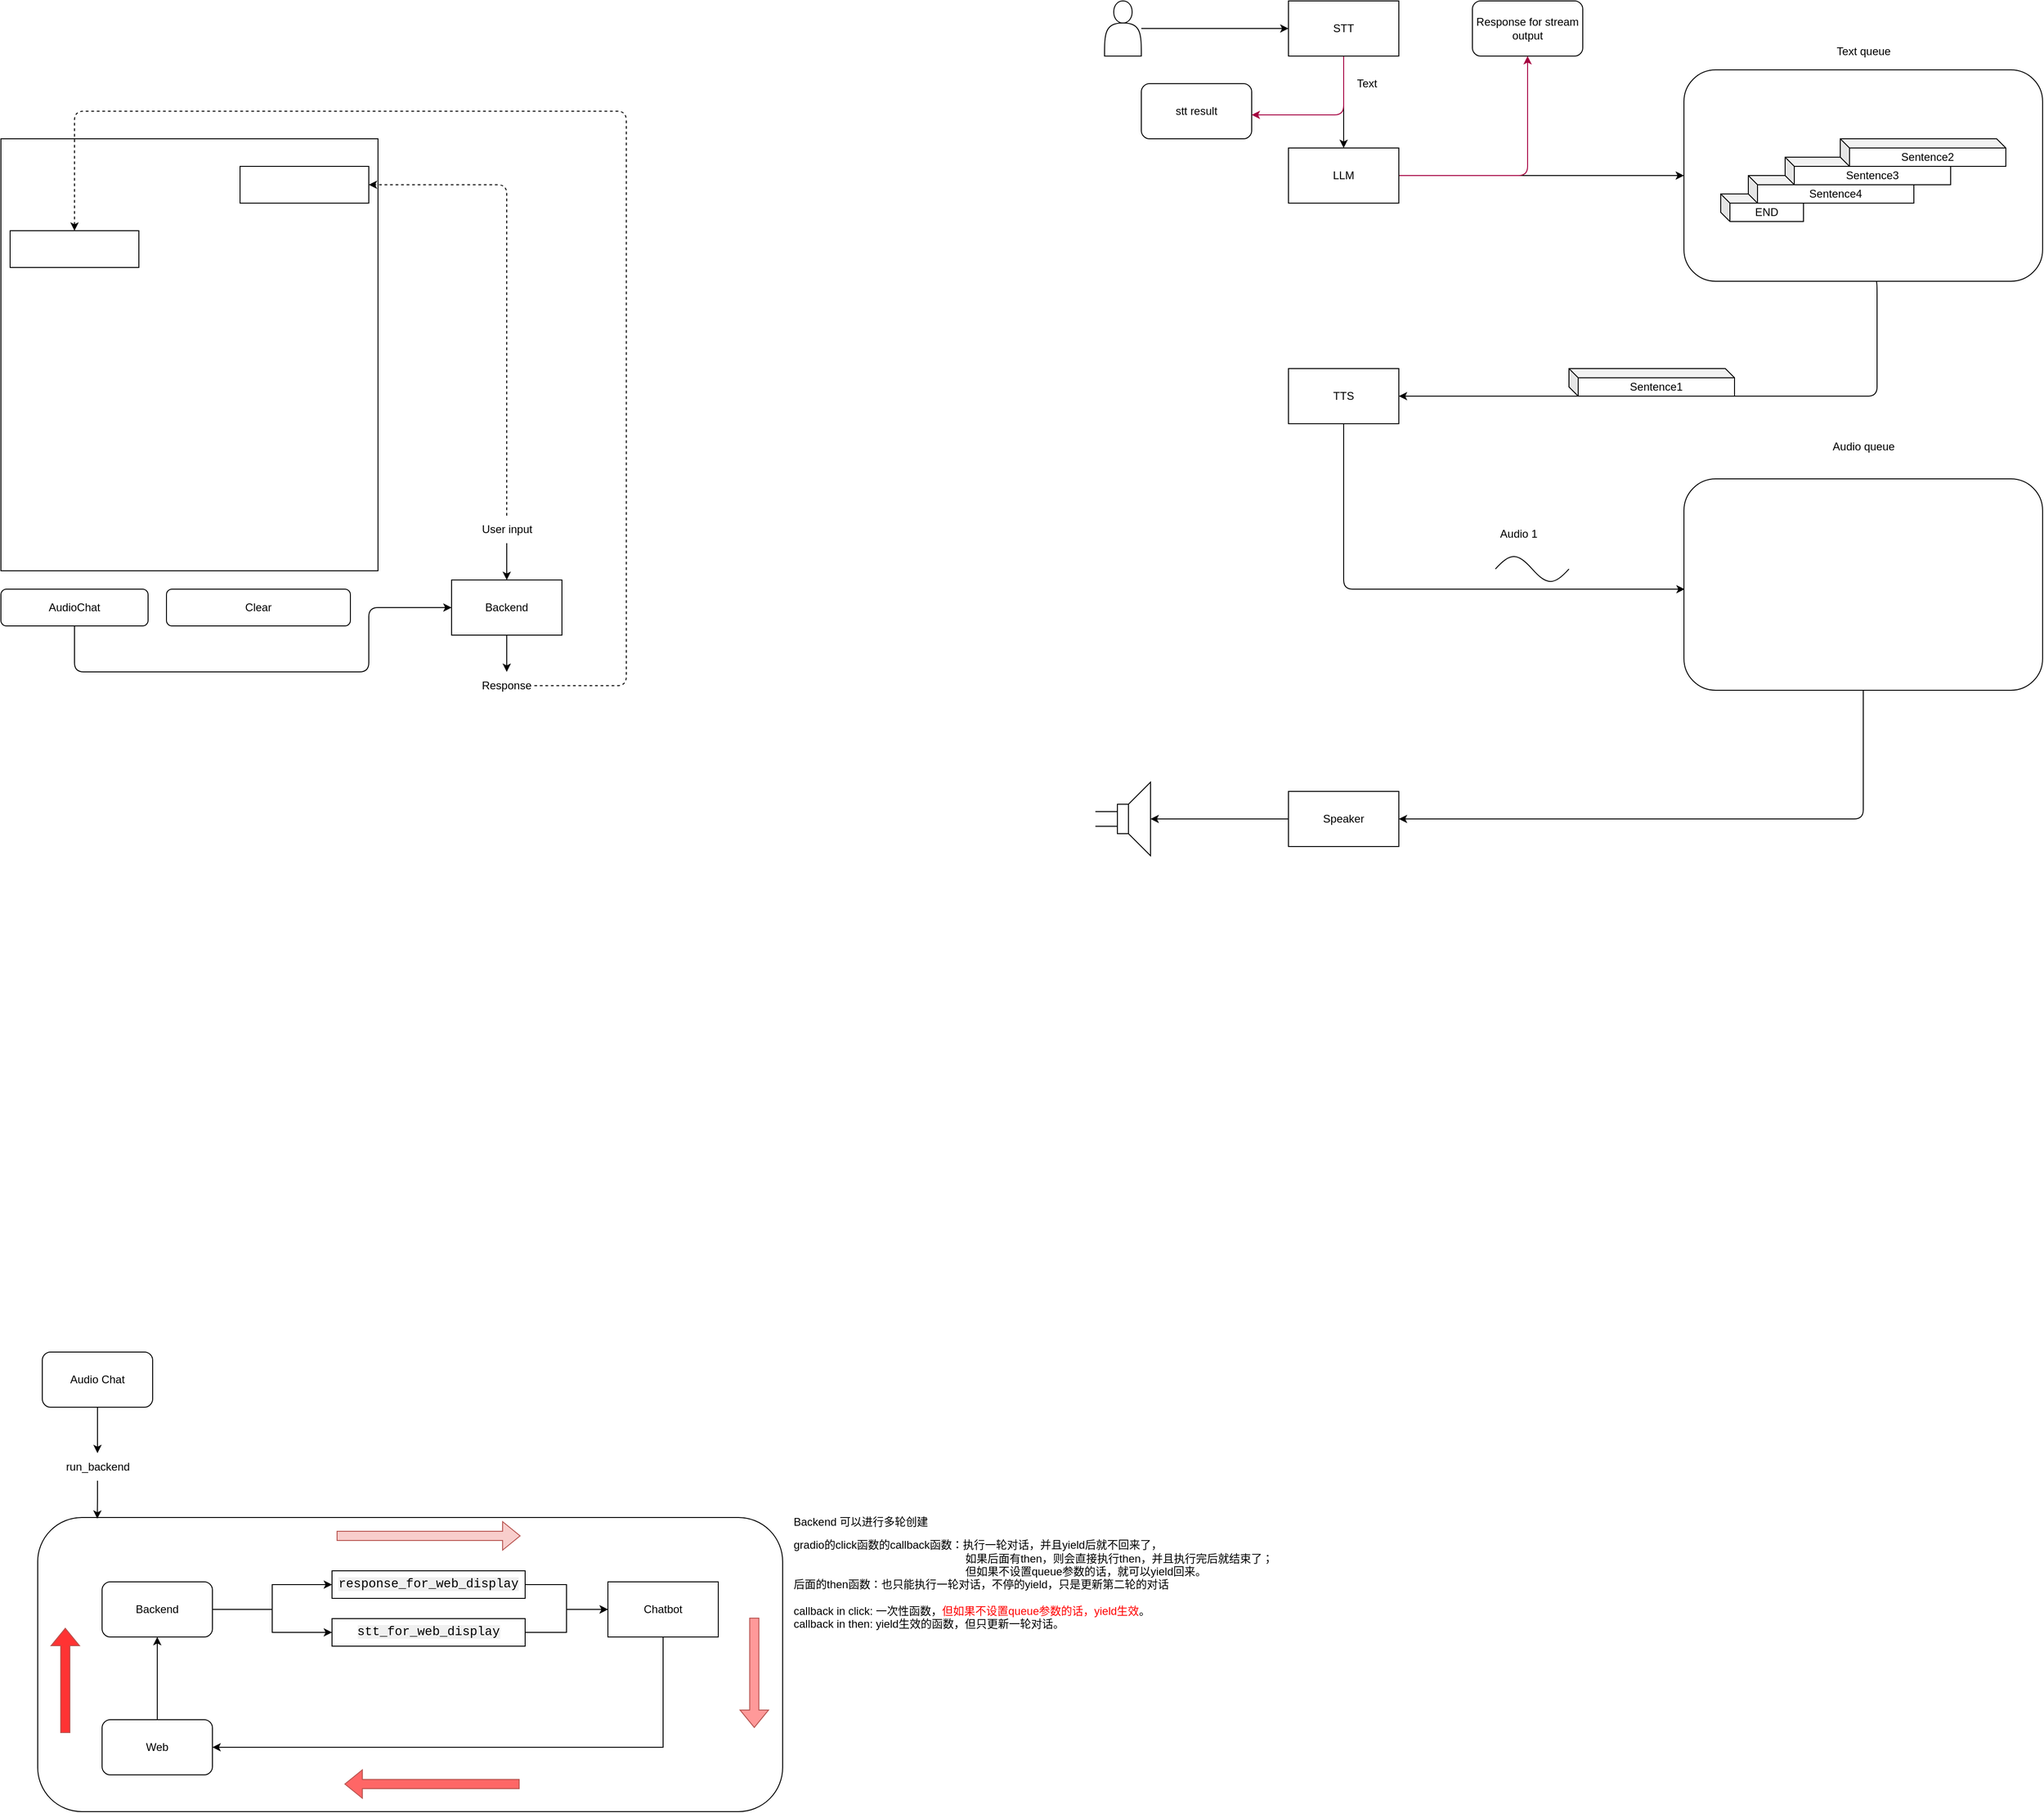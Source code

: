 <mxfile>
    <diagram name="第 1 页" id="Wu566Kua2JstjRgyABkP">
        <mxGraphModel dx="5142" dy="3800" grid="1" gridSize="10" guides="1" tooltips="1" connect="1" arrows="1" fold="1" page="1" pageScale="1" pageWidth="827" pageHeight="1169" math="0" shadow="0">
            <root>
                <mxCell id="0"/>
                <mxCell id="1" parent="0"/>
                <mxCell id="5" style="edgeStyle=none;html=1;entryX=1;entryY=0.5;entryDx=0;entryDy=0;" parent="1" source="22" target="15" edge="1">
                    <mxGeometry relative="1" as="geometry">
                        <Array as="points">
                            <mxPoint x="1240" y="370"/>
                            <mxPoint x="1240" y="490"/>
                        </Array>
                    </mxGeometry>
                </mxCell>
                <mxCell id="6" style="edgeStyle=none;html=1;" parent="1" source="7" target="9" edge="1">
                    <mxGeometry relative="1" as="geometry">
                        <mxPoint x="660" y="90" as="targetPoint"/>
                    </mxGeometry>
                </mxCell>
                <mxCell id="7" value="" style="shape=actor;whiteSpace=wrap;html=1;" parent="1" vertex="1">
                    <mxGeometry x="400" y="60" width="40" height="60" as="geometry"/>
                </mxCell>
                <mxCell id="8" value="" style="edgeStyle=none;html=1;" parent="1" source="9" target="11" edge="1">
                    <mxGeometry relative="1" as="geometry"/>
                </mxCell>
                <mxCell id="34" style="edgeStyle=none;html=1;fillColor=#d80073;strokeColor=#A50040;" parent="1" source="9" edge="1">
                    <mxGeometry relative="1" as="geometry">
                        <Array as="points">
                            <mxPoint x="660" y="184"/>
                        </Array>
                        <mxPoint x="560" y="184" as="targetPoint"/>
                    </mxGeometry>
                </mxCell>
                <mxCell id="9" value="STT" style="rounded=0;whiteSpace=wrap;html=1;" parent="1" vertex="1">
                    <mxGeometry x="600" y="60" width="120" height="60" as="geometry"/>
                </mxCell>
                <mxCell id="10" style="edgeStyle=none;html=1;entryX=0;entryY=0.5;entryDx=0;entryDy=0;" parent="1" source="11" target="22" edge="1">
                    <mxGeometry relative="1" as="geometry">
                        <mxPoint x="1040" y="90" as="targetPoint"/>
                    </mxGeometry>
                </mxCell>
                <mxCell id="30" style="edgeStyle=none;html=1;exitX=1;exitY=0.5;exitDx=0;exitDy=0;fillColor=#d80073;strokeColor=#A50040;" parent="1" source="11" target="31" edge="1">
                    <mxGeometry relative="1" as="geometry">
                        <mxPoint x="860" y="80" as="targetPoint"/>
                        <Array as="points">
                            <mxPoint x="860" y="250"/>
                        </Array>
                    </mxGeometry>
                </mxCell>
                <mxCell id="11" value="LLM" style="rounded=0;whiteSpace=wrap;html=1;" parent="1" vertex="1">
                    <mxGeometry x="600" y="220" width="120" height="60" as="geometry"/>
                </mxCell>
                <mxCell id="12" value="Text" style="text;html=1;align=center;verticalAlign=middle;resizable=0;points=[];autosize=1;strokeColor=none;fillColor=none;" parent="1" vertex="1">
                    <mxGeometry x="660" y="135" width="50" height="30" as="geometry"/>
                </mxCell>
                <mxCell id="13" value="Sentence1" style="shape=cube;whiteSpace=wrap;html=1;boundedLbl=1;backgroundOutline=1;darkOpacity=0.05;darkOpacity2=0.1;size=10;" parent="1" vertex="1">
                    <mxGeometry x="905" y="460" width="180" height="30" as="geometry"/>
                </mxCell>
                <mxCell id="14" style="edgeStyle=none;html=1;entryX=0.002;entryY=0.522;entryDx=0;entryDy=0;entryPerimeter=0;" parent="1" source="15" target="17" edge="1">
                    <mxGeometry relative="1" as="geometry">
                        <Array as="points">
                            <mxPoint x="660" y="700"/>
                        </Array>
                    </mxGeometry>
                </mxCell>
                <mxCell id="15" value="TTS" style="rounded=0;whiteSpace=wrap;html=1;" parent="1" vertex="1">
                    <mxGeometry x="600" y="460" width="120" height="60" as="geometry"/>
                </mxCell>
                <mxCell id="16" style="edgeStyle=none;html=1;entryX=1;entryY=0.5;entryDx=0;entryDy=0;" parent="1" source="17" target="29" edge="1">
                    <mxGeometry relative="1" as="geometry">
                        <Array as="points">
                            <mxPoint x="1225" y="950"/>
                        </Array>
                    </mxGeometry>
                </mxCell>
                <mxCell id="17" value="" style="rounded=1;whiteSpace=wrap;html=1;" parent="1" vertex="1">
                    <mxGeometry x="1030" y="580" width="390" height="230" as="geometry"/>
                </mxCell>
                <mxCell id="18" value="Audio queue" style="text;html=1;align=center;verticalAlign=middle;resizable=0;points=[];autosize=1;strokeColor=none;fillColor=none;" parent="1" vertex="1">
                    <mxGeometry x="1180" y="530" width="90" height="30" as="geometry"/>
                </mxCell>
                <mxCell id="19" value="" style="pointerEvents=1;verticalLabelPosition=bottom;shadow=0;dashed=0;align=center;html=1;verticalAlign=top;shape=mxgraph.electrical.waveforms.sine_wave;" parent="1" vertex="1">
                    <mxGeometry x="825" y="660" width="80" height="36.18" as="geometry"/>
                </mxCell>
                <mxCell id="20" value="Audio 1" style="text;html=1;align=center;verticalAlign=middle;resizable=0;points=[];autosize=1;strokeColor=none;fillColor=none;" parent="1" vertex="1">
                    <mxGeometry x="820" y="625" width="60" height="30" as="geometry"/>
                </mxCell>
                <mxCell id="21" value="" style="pointerEvents=1;verticalLabelPosition=bottom;shadow=0;dashed=0;align=center;html=1;verticalAlign=top;shape=mxgraph.electrical.electro-mechanical.loudspeaker;" parent="1" vertex="1">
                    <mxGeometry x="390" y="910" width="60" height="80" as="geometry"/>
                </mxCell>
                <mxCell id="22" value="" style="rounded=1;whiteSpace=wrap;html=1;" parent="1" vertex="1">
                    <mxGeometry x="1030" y="135" width="390" height="230" as="geometry"/>
                </mxCell>
                <mxCell id="23" value="END" style="shape=cube;whiteSpace=wrap;html=1;boundedLbl=1;backgroundOutline=1;darkOpacity=0.05;darkOpacity2=0.1;size=10;" parent="1" vertex="1">
                    <mxGeometry x="1070" y="270" width="90" height="30" as="geometry"/>
                </mxCell>
                <mxCell id="24" value="Sentence4" style="shape=cube;whiteSpace=wrap;html=1;boundedLbl=1;backgroundOutline=1;darkOpacity=0.05;darkOpacity2=0.1;size=10;" parent="1" vertex="1">
                    <mxGeometry x="1100" y="250" width="180" height="30" as="geometry"/>
                </mxCell>
                <mxCell id="25" value="Sentence3" style="shape=cube;whiteSpace=wrap;html=1;boundedLbl=1;backgroundOutline=1;darkOpacity=0.05;darkOpacity2=0.1;size=10;" parent="1" vertex="1">
                    <mxGeometry x="1140" y="230" width="180" height="30" as="geometry"/>
                </mxCell>
                <mxCell id="26" value="Sentence2" style="shape=cube;whiteSpace=wrap;html=1;boundedLbl=1;backgroundOutline=1;darkOpacity=0.05;darkOpacity2=0.1;size=10;" parent="1" vertex="1">
                    <mxGeometry x="1200" y="210" width="180" height="30" as="geometry"/>
                </mxCell>
                <mxCell id="27" value="Text queue" style="text;html=1;align=center;verticalAlign=middle;resizable=0;points=[];autosize=1;strokeColor=none;fillColor=none;" parent="1" vertex="1">
                    <mxGeometry x="1185" y="100" width="80" height="30" as="geometry"/>
                </mxCell>
                <mxCell id="28" style="edgeStyle=none;html=1;entryX=1;entryY=0.5;entryDx=0;entryDy=0;entryPerimeter=0;" parent="1" source="29" target="21" edge="1">
                    <mxGeometry relative="1" as="geometry"/>
                </mxCell>
                <mxCell id="29" value="Speaker" style="rounded=0;whiteSpace=wrap;html=1;" parent="1" vertex="1">
                    <mxGeometry x="600" y="920" width="120" height="60" as="geometry"/>
                </mxCell>
                <mxCell id="31" value="Response for stream output" style="rounded=1;whiteSpace=wrap;html=1;" parent="1" vertex="1">
                    <mxGeometry x="800" y="60" width="120" height="60" as="geometry"/>
                </mxCell>
                <mxCell id="35" value="" style="rounded=0;whiteSpace=wrap;html=1;" parent="1" vertex="1">
                    <mxGeometry x="-800" y="210" width="410" height="470" as="geometry"/>
                </mxCell>
                <mxCell id="36" style="edgeStyle=none;html=1;entryX=0;entryY=0.5;entryDx=0;entryDy=0;exitX=0.5;exitY=1;exitDx=0;exitDy=0;" parent="1" source="37" target="39" edge="1">
                    <mxGeometry relative="1" as="geometry">
                        <Array as="points">
                            <mxPoint x="-720" y="790"/>
                            <mxPoint x="-400" y="790"/>
                            <mxPoint x="-400" y="720"/>
                        </Array>
                    </mxGeometry>
                </mxCell>
                <mxCell id="37" value="AudioChat" style="rounded=1;whiteSpace=wrap;html=1;" parent="1" vertex="1">
                    <mxGeometry x="-800" y="700" width="160" height="40" as="geometry"/>
                </mxCell>
                <mxCell id="38" style="edgeStyle=orthogonalEdgeStyle;rounded=0;orthogonalLoop=1;jettySize=auto;html=1;" parent="1" source="39" target="44" edge="1">
                    <mxGeometry relative="1" as="geometry">
                        <mxPoint x="-250" y="790" as="targetPoint"/>
                    </mxGeometry>
                </mxCell>
                <mxCell id="39" value="Backend" style="rounded=0;whiteSpace=wrap;html=1;" parent="1" vertex="1">
                    <mxGeometry x="-310" y="690" width="120" height="60" as="geometry"/>
                </mxCell>
                <mxCell id="40" style="edgeStyle=orthogonalEdgeStyle;rounded=0;orthogonalLoop=1;jettySize=auto;html=1;entryX=0.5;entryY=0;entryDx=0;entryDy=0;" parent="1" source="42" target="39" edge="1">
                    <mxGeometry relative="1" as="geometry"/>
                </mxCell>
                <mxCell id="41" style="edgeStyle=none;html=1;entryX=1;entryY=0.5;entryDx=0;entryDy=0;dashed=1;" parent="1" source="42" target="46" edge="1">
                    <mxGeometry relative="1" as="geometry">
                        <Array as="points">
                            <mxPoint x="-250" y="260"/>
                        </Array>
                    </mxGeometry>
                </mxCell>
                <mxCell id="42" value="User input" style="text;html=1;align=center;verticalAlign=middle;resizable=0;points=[];autosize=1;strokeColor=none;fillColor=none;" parent="1" vertex="1">
                    <mxGeometry x="-290" y="620" width="80" height="30" as="geometry"/>
                </mxCell>
                <mxCell id="43" style="edgeStyle=none;html=1;entryX=0.5;entryY=0;entryDx=0;entryDy=0;dashed=1;" parent="1" source="44" target="45" edge="1">
                    <mxGeometry relative="1" as="geometry">
                        <Array as="points">
                            <mxPoint x="-120" y="805"/>
                            <mxPoint x="-120" y="180"/>
                            <mxPoint x="-720" y="180"/>
                        </Array>
                    </mxGeometry>
                </mxCell>
                <mxCell id="44" value="Response" style="text;html=1;align=center;verticalAlign=middle;whiteSpace=wrap;rounded=0;" parent="1" vertex="1">
                    <mxGeometry x="-280" y="790" width="60" height="30" as="geometry"/>
                </mxCell>
                <mxCell id="45" value="" style="rounded=0;whiteSpace=wrap;html=1;" parent="1" vertex="1">
                    <mxGeometry x="-790" y="310" width="140" height="40" as="geometry"/>
                </mxCell>
                <mxCell id="46" value="" style="rounded=0;whiteSpace=wrap;html=1;" parent="1" vertex="1">
                    <mxGeometry x="-540" y="240" width="140" height="40" as="geometry"/>
                </mxCell>
                <mxCell id="47" value="stt result" style="rounded=1;whiteSpace=wrap;html=1;" parent="1" vertex="1">
                    <mxGeometry x="440" y="150" width="120" height="60" as="geometry"/>
                </mxCell>
                <mxCell id="58" value="" style="rounded=1;whiteSpace=wrap;html=1;" parent="1" vertex="1">
                    <mxGeometry x="-760" y="1710" width="810" height="320" as="geometry"/>
                </mxCell>
                <mxCell id="59" style="edgeStyle=orthogonalEdgeStyle;rounded=0;orthogonalLoop=1;jettySize=auto;html=1;entryX=0;entryY=0.5;entryDx=0;entryDy=0;exitX=1;exitY=0.5;exitDx=0;exitDy=0;" parent="1" source="72" target="62" edge="1">
                    <mxGeometry relative="1" as="geometry">
                        <mxPoint x="-625" y="1813" as="sourcePoint"/>
                        <mxPoint x="-480" y="1825" as="targetPoint"/>
                    </mxGeometry>
                </mxCell>
                <mxCell id="60" style="edgeStyle=orthogonalEdgeStyle;rounded=0;orthogonalLoop=1;jettySize=auto;html=1;entryX=0;entryY=0.5;entryDx=0;entryDy=0;exitX=1;exitY=0.5;exitDx=0;exitDy=0;" parent="1" source="72" target="64" edge="1">
                    <mxGeometry relative="1" as="geometry">
                        <mxPoint x="-625" y="1813" as="sourcePoint"/>
                    </mxGeometry>
                </mxCell>
                <mxCell id="61" style="edgeStyle=orthogonalEdgeStyle;rounded=0;orthogonalLoop=1;jettySize=auto;html=1;entryX=0;entryY=0.5;entryDx=0;entryDy=0;" parent="1" source="62" target="68" edge="1">
                    <mxGeometry relative="1" as="geometry"/>
                </mxCell>
                <mxCell id="62" value="&lt;span style=&quot;color: rgb(0, 0, 0); font-family: Menlo, Monaco, Consolas, &amp;quot;Courier New&amp;quot;, monospace; font-size: 13.6px; text-align: left; background-color: rgb(240, 240, 240);&quot;&gt;stt_for_web_display&lt;/span&gt;" style="rounded=0;whiteSpace=wrap;html=1;" parent="1" vertex="1">
                    <mxGeometry x="-440" y="1820" width="210" height="30" as="geometry"/>
                </mxCell>
                <mxCell id="63" style="edgeStyle=orthogonalEdgeStyle;rounded=0;orthogonalLoop=1;jettySize=auto;html=1;" parent="1" source="64" target="68" edge="1">
                    <mxGeometry relative="1" as="geometry"/>
                </mxCell>
                <mxCell id="64" value="&lt;span style=&quot;color: rgb(0, 0, 0); font-family: Menlo, Monaco, Consolas, &amp;quot;Courier New&amp;quot;, monospace; font-size: 13.6px; text-align: left; background-color: rgb(240, 240, 240);&quot;&gt;response_for_web_display&lt;/span&gt;" style="rounded=0;whiteSpace=wrap;html=1;" parent="1" vertex="1">
                    <mxGeometry x="-440" y="1768" width="210" height="30" as="geometry"/>
                </mxCell>
                <mxCell id="65" style="edgeStyle=orthogonalEdgeStyle;rounded=0;orthogonalLoop=1;jettySize=auto;html=1;entryX=0.5;entryY=1;entryDx=0;entryDy=0;" parent="1" source="66" target="72" edge="1">
                    <mxGeometry relative="1" as="geometry"/>
                </mxCell>
                <mxCell id="66" value="Web" style="rounded=1;whiteSpace=wrap;html=1;" parent="1" vertex="1">
                    <mxGeometry x="-690" y="1930" width="120" height="60" as="geometry"/>
                </mxCell>
                <mxCell id="67" style="edgeStyle=orthogonalEdgeStyle;rounded=0;orthogonalLoop=1;jettySize=auto;html=1;entryX=1;entryY=0.5;entryDx=0;entryDy=0;" parent="1" source="68" target="66" edge="1">
                    <mxGeometry relative="1" as="geometry">
                        <Array as="points">
                            <mxPoint x="-80" y="1960"/>
                        </Array>
                    </mxGeometry>
                </mxCell>
                <mxCell id="68" value="Chatbot" style="rounded=0;whiteSpace=wrap;html=1;" parent="1" vertex="1">
                    <mxGeometry x="-140" y="1780" width="120" height="60" as="geometry"/>
                </mxCell>
                <mxCell id="69" style="edgeStyle=orthogonalEdgeStyle;rounded=0;orthogonalLoop=1;jettySize=auto;html=1;" parent="1" source="70" target="71" edge="1">
                    <mxGeometry relative="1" as="geometry"/>
                </mxCell>
                <mxCell id="70" value="Audio Chat" style="rounded=1;whiteSpace=wrap;html=1;" parent="1" vertex="1">
                    <mxGeometry x="-755" y="1530" width="120" height="60" as="geometry"/>
                </mxCell>
                <mxCell id="71" value="run_backend" style="text;html=1;align=center;verticalAlign=middle;resizable=0;points=[];autosize=1;strokeColor=none;fillColor=none;" parent="1" vertex="1">
                    <mxGeometry x="-740" y="1640" width="90" height="30" as="geometry"/>
                </mxCell>
                <mxCell id="72" value="&lt;span style=&quot;text-wrap: nowrap;&quot;&gt;Backend&lt;/span&gt;" style="rounded=1;whiteSpace=wrap;html=1;" parent="1" vertex="1">
                    <mxGeometry x="-690" y="1780" width="120" height="60" as="geometry"/>
                </mxCell>
                <mxCell id="73" value="" style="shape=flexArrow;endArrow=classic;html=1;rounded=0;fillColor=#f8cecc;strokeColor=#b85450;" parent="1" edge="1">
                    <mxGeometry width="50" height="50" relative="1" as="geometry">
                        <mxPoint x="-435" y="1730" as="sourcePoint"/>
                        <mxPoint x="-235" y="1730" as="targetPoint"/>
                    </mxGeometry>
                </mxCell>
                <mxCell id="74" value="" style="shape=flexArrow;endArrow=classic;html=1;rounded=0;fillColor=#FF9999;strokeColor=#b85450;" parent="1" edge="1">
                    <mxGeometry width="50" height="50" relative="1" as="geometry">
                        <mxPoint x="19.17" y="1819" as="sourcePoint"/>
                        <mxPoint x="19.17" y="1939" as="targetPoint"/>
                    </mxGeometry>
                </mxCell>
                <mxCell id="75" value="" style="shape=flexArrow;endArrow=classic;html=1;rounded=0;fillColor=#FF6666;strokeColor=#b85450;" parent="1" edge="1">
                    <mxGeometry width="50" height="50" relative="1" as="geometry">
                        <mxPoint x="-236" y="2000" as="sourcePoint"/>
                        <mxPoint x="-426.5" y="2000" as="targetPoint"/>
                    </mxGeometry>
                </mxCell>
                <mxCell id="76" value="" style="shape=flexArrow;endArrow=classic;html=1;rounded=0;fillColor=#FF3333;strokeColor=#b85450;" parent="1" edge="1">
                    <mxGeometry width="50" height="50" relative="1" as="geometry">
                        <mxPoint x="-730" y="1944.5" as="sourcePoint"/>
                        <mxPoint x="-730" y="1830" as="targetPoint"/>
                    </mxGeometry>
                </mxCell>
                <mxCell id="77" style="edgeStyle=orthogonalEdgeStyle;rounded=0;orthogonalLoop=1;jettySize=auto;html=1;entryX=0.08;entryY=0.004;entryDx=0;entryDy=0;entryPerimeter=0;" parent="1" source="71" target="58" edge="1">
                    <mxGeometry relative="1" as="geometry"/>
                </mxCell>
                <mxCell id="78" value="Backend 可以进行多轮创建" style="text;html=1;align=left;verticalAlign=middle;resizable=0;points=[];autosize=1;strokeColor=none;fillColor=none;" parent="1" vertex="1">
                    <mxGeometry x="60" y="1700" width="170" height="30" as="geometry"/>
                </mxCell>
                <mxCell id="79" value="gradio的click函数的callback函数：执行一轮对话，并且yield后就不回来了，&lt;div&gt;&lt;span style=&quot;white-space: pre;&quot;&gt;&#9;&lt;/span&gt;&lt;span style=&quot;white-space: pre;&quot;&gt;&#9;&lt;/span&gt;&lt;span style=&quot;white-space: pre;&quot;&gt;&#9;&lt;/span&gt;&lt;span style=&quot;white-space: pre;&quot;&gt;&#9;&lt;/span&gt;&lt;span style=&quot;white-space: pre;&quot;&gt;&#9;&lt;/span&gt;&lt;span style=&quot;white-space: pre;&quot;&gt;&#9;&lt;/span&gt;&lt;span style=&quot;white-space: pre;&quot;&gt;&#9;&lt;/span&gt;如果后面有then，则会直接执行then，并且执行完后就结束了；&lt;/div&gt;&lt;div&gt;&lt;span style=&quot;white-space: pre;&quot;&gt;&#9;&lt;/span&gt;&lt;span style=&quot;white-space: pre;&quot;&gt;&#9;&lt;/span&gt;&lt;span style=&quot;white-space: pre;&quot;&gt;&#9;&lt;/span&gt;&lt;span style=&quot;white-space: pre;&quot;&gt;&#9;&lt;/span&gt;&lt;span style=&quot;white-space: pre;&quot;&gt;&#9;&lt;/span&gt;&lt;span style=&quot;white-space: pre;&quot;&gt;&#9;&lt;/span&gt;&lt;span style=&quot;white-space: pre;&quot;&gt;&#9;&lt;/span&gt;但如果不设置queue参数的话，就可以yield回来。&lt;div&gt;后面的then函数：也只能执行一轮对话，不停的yield，只是更新第二轮的对话&lt;/div&gt;&lt;div&gt;&lt;br&gt;&lt;/div&gt;&lt;div&gt;callback in click: 一次性函数，&lt;font color=&quot;#ff0000&quot;&gt;&lt;span style=&quot;background-color: initial;&quot;&gt;但如果不设置queue参数的话，&lt;/span&gt;yield生效&lt;/font&gt;&lt;span style=&quot;background-color: initial;&quot;&gt;。&lt;/span&gt;&lt;/div&gt;&lt;div&gt;callback in then: yield生效的函数，但只更新一轮对话。&lt;/div&gt;&lt;/div&gt;" style="text;html=1;align=left;verticalAlign=middle;resizable=0;points=[];autosize=1;strokeColor=none;fillColor=none;" parent="1" vertex="1">
                    <mxGeometry x="60" y="1728" width="540" height="110" as="geometry"/>
                </mxCell>
                <mxCell id="80" value="Clear" style="rounded=1;whiteSpace=wrap;html=1;" parent="1" vertex="1">
                    <mxGeometry x="-620" y="700" width="200" height="40" as="geometry"/>
                </mxCell>
            </root>
        </mxGraphModel>
    </diagram>
</mxfile>